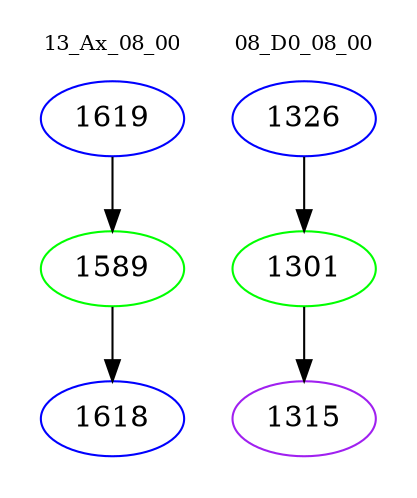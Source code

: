 digraph{
subgraph cluster_0 {
color = white
label = "13_Ax_08_00";
fontsize=10;
T0_1619 [label="1619", color="blue"]
T0_1619 -> T0_1589 [color="black"]
T0_1589 [label="1589", color="green"]
T0_1589 -> T0_1618 [color="black"]
T0_1618 [label="1618", color="blue"]
}
subgraph cluster_1 {
color = white
label = "08_D0_08_00";
fontsize=10;
T1_1326 [label="1326", color="blue"]
T1_1326 -> T1_1301 [color="black"]
T1_1301 [label="1301", color="green"]
T1_1301 -> T1_1315 [color="black"]
T1_1315 [label="1315", color="purple"]
}
}
